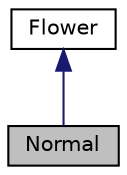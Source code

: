 digraph "Normal"
{
  edge [fontname="Helvetica",fontsize="10",labelfontname="Helvetica",labelfontsize="10"];
  node [fontname="Helvetica",fontsize="10",shape=record];
  Node0 [label="Normal",height=0.2,width=0.4,color="black", fillcolor="grey75", style="filled", fontcolor="black"];
  Node1 -> Node0 [dir="back",color="midnightblue",fontsize="10",style="solid",fontname="Helvetica"];
  Node1 [label="Flower",height=0.2,width=0.4,color="black", fillcolor="white", style="filled",URL="$classFlower.html",tooltip="La clase Flower contiene la funcion drawn para poder visualizarlo  Se instancia el dato miembro..."];
}
